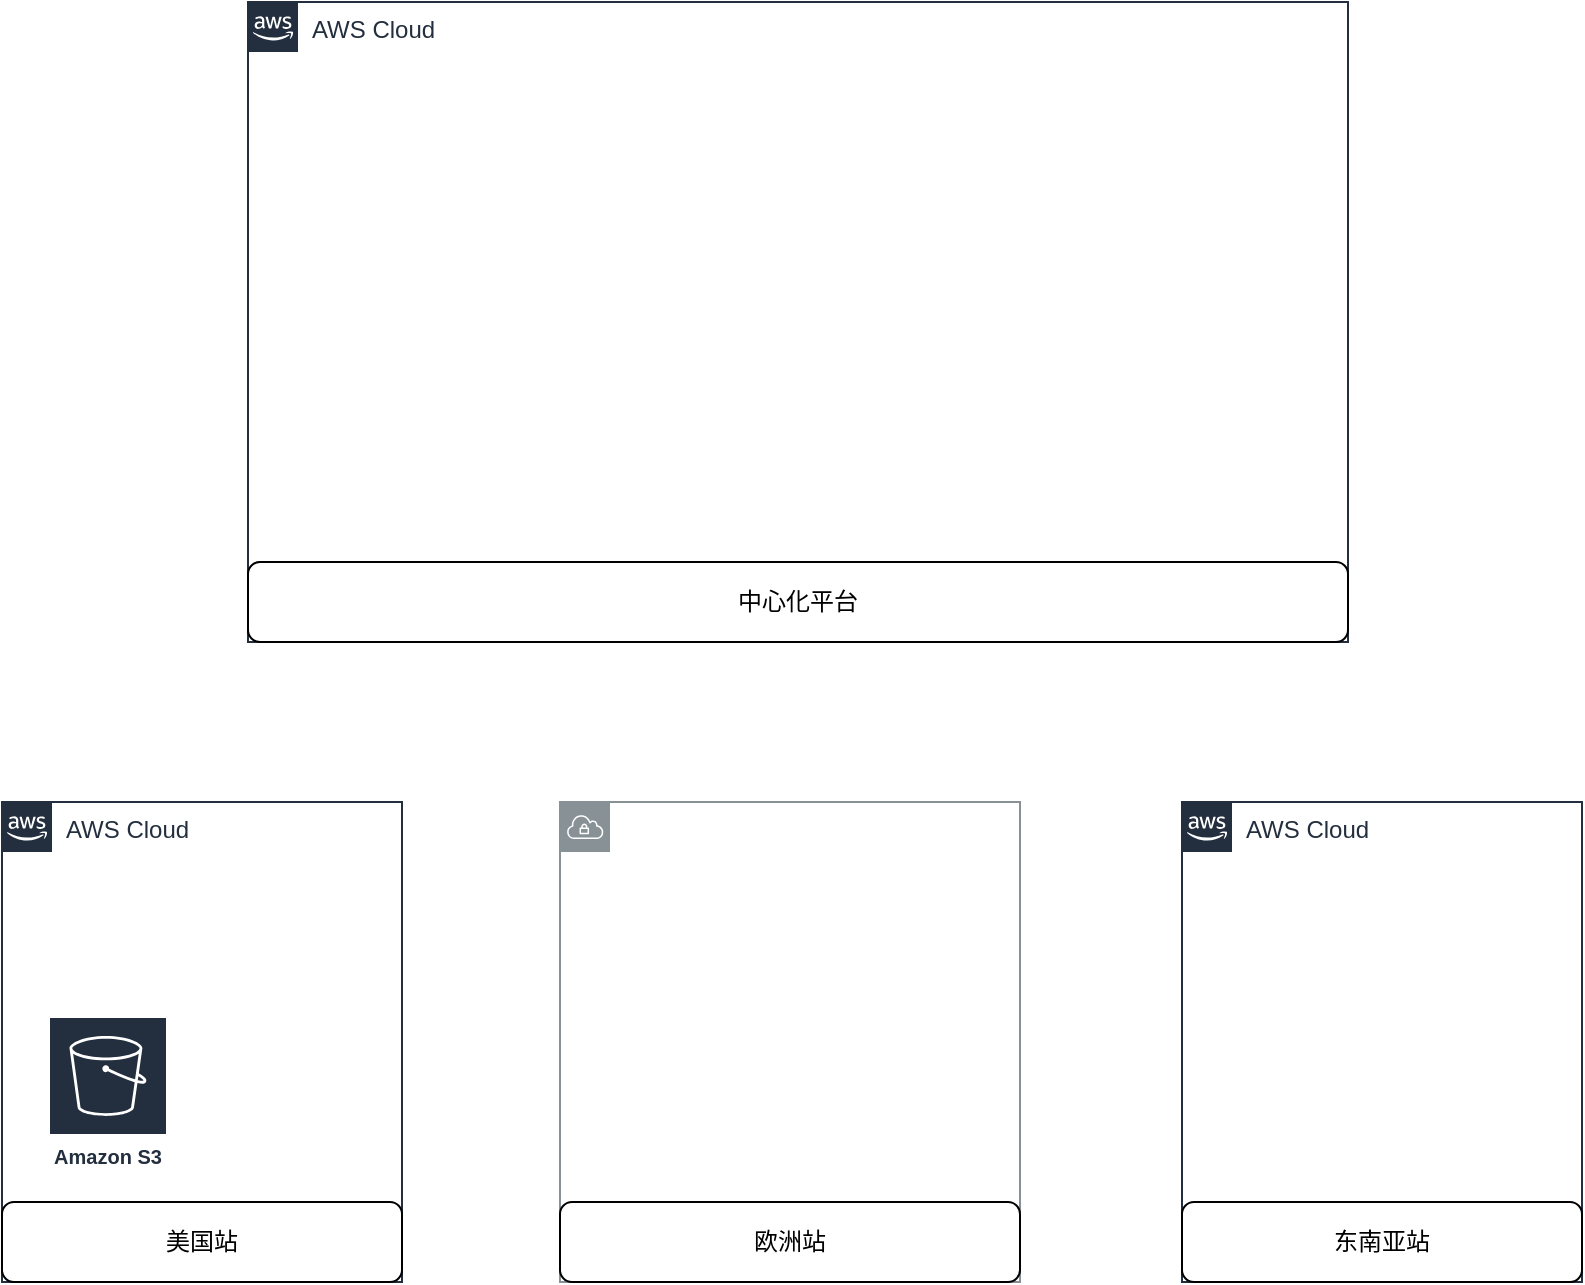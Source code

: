 <mxfile version="20.4.0" type="github">
  <diagram id="tQNOdVWaqfSVct5Hlhle" name="第 1 页">
    <mxGraphModel dx="1042" dy="564" grid="1" gridSize="10" guides="1" tooltips="1" connect="1" arrows="1" fold="1" page="1" pageScale="1" pageWidth="827" pageHeight="1169" math="0" shadow="0">
      <root>
        <mxCell id="0" />
        <mxCell id="1" parent="0" />
        <mxCell id="oWOzsEWmxyIAThikKH5z-3" value="AWS Cloud" style="points=[[0,0],[0.25,0],[0.5,0],[0.75,0],[1,0],[1,0.25],[1,0.5],[1,0.75],[1,1],[0.75,1],[0.5,1],[0.25,1],[0,1],[0,0.75],[0,0.5],[0,0.25]];outlineConnect=0;gradientColor=none;html=1;whiteSpace=wrap;fontSize=12;fontStyle=0;container=1;pointerEvents=0;collapsible=0;recursiveResize=0;shape=mxgraph.aws4.group;grIcon=mxgraph.aws4.group_aws_cloud_alt;strokeColor=#232F3E;fillColor=none;verticalAlign=top;align=left;spacingLeft=30;fontColor=#232F3E;dashed=0;" vertex="1" parent="1">
          <mxGeometry x="140" y="40" width="550" height="320" as="geometry" />
        </mxCell>
        <mxCell id="oWOzsEWmxyIAThikKH5z-5" value="中心化平台" style="rounded=1;whiteSpace=wrap;html=1;" vertex="1" parent="oWOzsEWmxyIAThikKH5z-3">
          <mxGeometry y="280" width="550" height="40" as="geometry" />
        </mxCell>
        <mxCell id="oWOzsEWmxyIAThikKH5z-6" value="AWS Cloud" style="points=[[0,0],[0.25,0],[0.5,0],[0.75,0],[1,0],[1,0.25],[1,0.5],[1,0.75],[1,1],[0.75,1],[0.5,1],[0.25,1],[0,1],[0,0.75],[0,0.5],[0,0.25]];outlineConnect=0;gradientColor=none;html=1;whiteSpace=wrap;fontSize=12;fontStyle=0;container=1;pointerEvents=0;collapsible=0;recursiveResize=0;shape=mxgraph.aws4.group;grIcon=mxgraph.aws4.group_aws_cloud_alt;strokeColor=#232F3E;fillColor=none;verticalAlign=top;align=left;spacingLeft=30;fontColor=#232F3E;dashed=0;" vertex="1" parent="1">
          <mxGeometry x="17" y="440" width="200" height="240" as="geometry" />
        </mxCell>
        <mxCell id="oWOzsEWmxyIAThikKH5z-9" value="美国站" style="rounded=1;whiteSpace=wrap;html=1;" vertex="1" parent="oWOzsEWmxyIAThikKH5z-6">
          <mxGeometry y="200" width="200" height="40" as="geometry" />
        </mxCell>
        <mxCell id="oWOzsEWmxyIAThikKH5z-22" value="Amazon S3" style="sketch=0;outlineConnect=0;fontColor=#232F3E;gradientColor=none;strokeColor=#ffffff;fillColor=#232F3E;dashed=0;verticalLabelPosition=middle;verticalAlign=bottom;align=center;html=1;whiteSpace=wrap;fontSize=10;fontStyle=1;spacing=3;shape=mxgraph.aws4.productIcon;prIcon=mxgraph.aws4.s3;" vertex="1" parent="oWOzsEWmxyIAThikKH5z-6">
          <mxGeometry x="23" y="107" width="60" height="80" as="geometry" />
        </mxCell>
        <mxCell id="oWOzsEWmxyIAThikKH5z-24" value="" style="shape=image;verticalLabelPosition=bottom;labelBackgroundColor=default;verticalAlign=top;aspect=fixed;imageAspect=0;image=https://hive.apache.org/images/hive_logo_medium.jpg;" vertex="1" parent="oWOzsEWmxyIAThikKH5z-6">
          <mxGeometry x="113" y="107" width="65.14" height="60" as="geometry" />
        </mxCell>
        <mxCell id="oWOzsEWmxyIAThikKH5z-10" value="AWS Cloud" style="points=[[0,0],[0.25,0],[0.5,0],[0.75,0],[1,0],[1,0.25],[1,0.5],[1,0.75],[1,1],[0.75,1],[0.5,1],[0.25,1],[0,1],[0,0.75],[0,0.5],[0,0.25]];outlineConnect=0;gradientColor=none;html=1;whiteSpace=wrap;fontSize=12;fontStyle=0;container=1;pointerEvents=0;collapsible=0;recursiveResize=0;shape=mxgraph.aws4.group;grIcon=mxgraph.aws4.group_aws_cloud_alt;strokeColor=#232F3E;fillColor=none;verticalAlign=top;align=left;spacingLeft=30;fontColor=#232F3E;dashed=0;" vertex="1" parent="1">
          <mxGeometry x="607" y="440" width="200" height="240" as="geometry" />
        </mxCell>
        <mxCell id="oWOzsEWmxyIAThikKH5z-11" value="东南亚站" style="rounded=1;whiteSpace=wrap;html=1;" vertex="1" parent="oWOzsEWmxyIAThikKH5z-10">
          <mxGeometry y="200" width="200" height="40" as="geometry" />
        </mxCell>
        <mxCell id="oWOzsEWmxyIAThikKH5z-19" value="" style="sketch=0;outlineConnect=0;gradientColor=none;html=1;whiteSpace=wrap;fontSize=12;fontStyle=0;shape=mxgraph.aws4.group;grIcon=mxgraph.aws4.group_vpc;strokeColor=#879196;fillColor=none;verticalAlign=top;align=left;spacingLeft=30;fontColor=#879196;dashed=0;" vertex="1" parent="1">
          <mxGeometry x="296" y="440" width="230" height="240" as="geometry" />
        </mxCell>
        <mxCell id="oWOzsEWmxyIAThikKH5z-20" value="欧洲站" style="rounded=1;whiteSpace=wrap;html=1;" vertex="1" parent="1">
          <mxGeometry x="296" y="640" width="230" height="40" as="geometry" />
        </mxCell>
      </root>
    </mxGraphModel>
  </diagram>
</mxfile>
